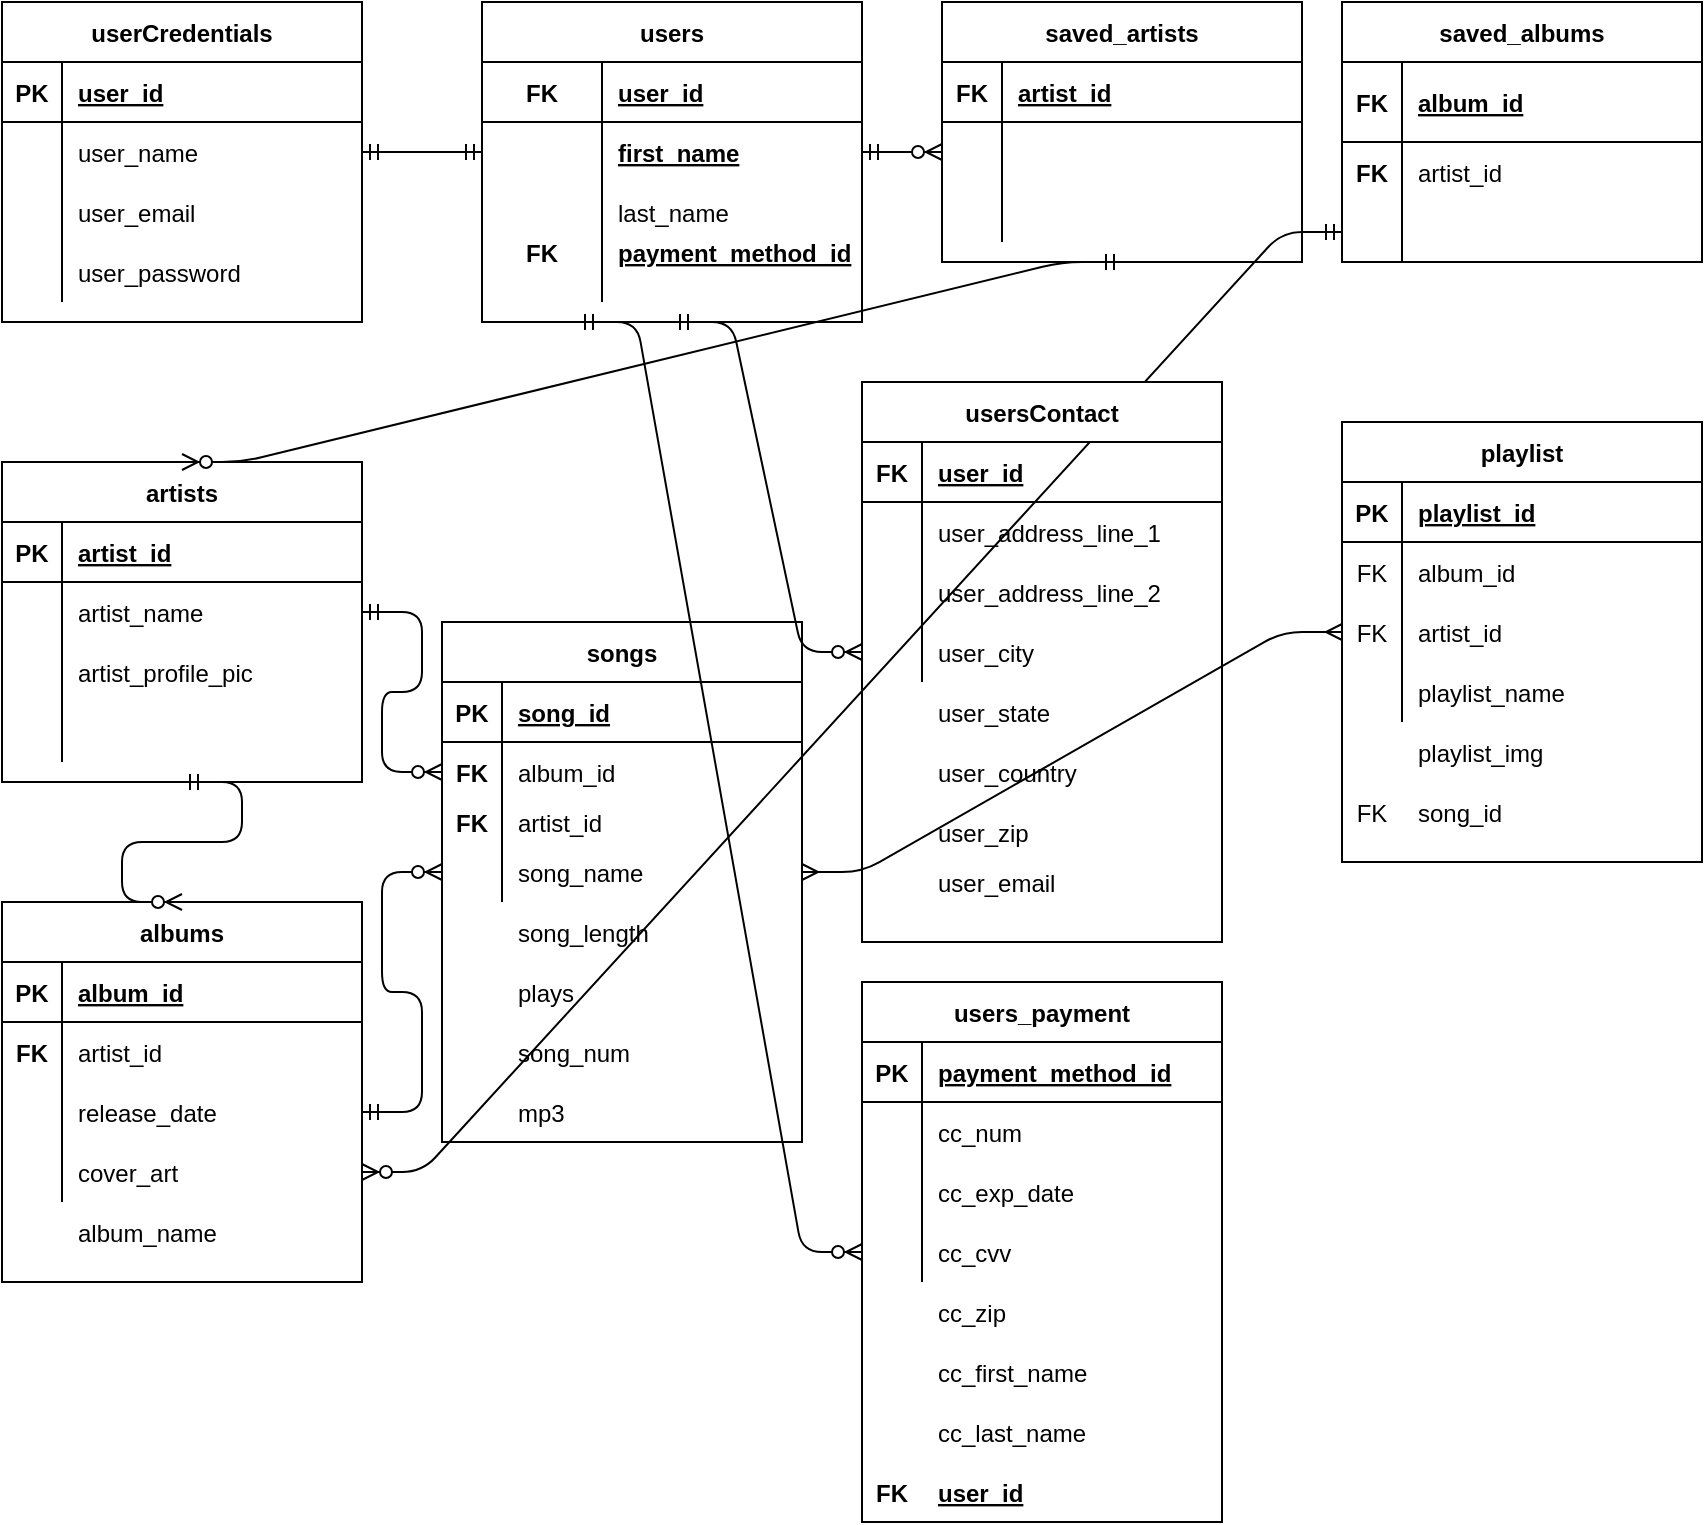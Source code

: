 <mxfile version="14.7.7" type="device"><diagram id="R2lEEEUBdFMjLlhIrx00" name="Page-1"><mxGraphModel dx="959" dy="685" grid="1" gridSize="10" guides="1" tooltips="1" connect="1" arrows="1" fold="1" page="1" pageScale="1" pageWidth="850" pageHeight="1100" math="0" shadow="0" extFonts="Permanent Marker^https://fonts.googleapis.com/css?family=Permanent+Marker"><root><mxCell id="0"/><mxCell id="1" parent="0"/><mxCell id="wp_C45zv1tUSBb-uCaVb-9" value="userCredentials" style="shape=table;startSize=30;container=1;collapsible=1;childLayout=tableLayout;fixedRows=1;rowLines=0;fontStyle=1;align=center;resizeLast=1;" vertex="1" parent="1"><mxGeometry x="10" y="20" width="180" height="160" as="geometry"/></mxCell><mxCell id="wp_C45zv1tUSBb-uCaVb-10" value="" style="shape=partialRectangle;collapsible=0;dropTarget=0;pointerEvents=0;fillColor=none;top=0;left=0;bottom=1;right=0;points=[[0,0.5],[1,0.5]];portConstraint=eastwest;" vertex="1" parent="wp_C45zv1tUSBb-uCaVb-9"><mxGeometry y="30" width="180" height="30" as="geometry"/></mxCell><mxCell id="wp_C45zv1tUSBb-uCaVb-11" value="PK" style="shape=partialRectangle;connectable=0;fillColor=none;top=0;left=0;bottom=0;right=0;fontStyle=1;overflow=hidden;" vertex="1" parent="wp_C45zv1tUSBb-uCaVb-10"><mxGeometry width="30" height="30" as="geometry"/></mxCell><mxCell id="wp_C45zv1tUSBb-uCaVb-12" value="user_id" style="shape=partialRectangle;connectable=0;fillColor=none;top=0;left=0;bottom=0;right=0;align=left;spacingLeft=6;fontStyle=5;overflow=hidden;" vertex="1" parent="wp_C45zv1tUSBb-uCaVb-10"><mxGeometry x="30" width="150" height="30" as="geometry"/></mxCell><mxCell id="wp_C45zv1tUSBb-uCaVb-13" value="" style="shape=partialRectangle;collapsible=0;dropTarget=0;pointerEvents=0;fillColor=none;top=0;left=0;bottom=0;right=0;points=[[0,0.5],[1,0.5]];portConstraint=eastwest;" vertex="1" parent="wp_C45zv1tUSBb-uCaVb-9"><mxGeometry y="60" width="180" height="30" as="geometry"/></mxCell><mxCell id="wp_C45zv1tUSBb-uCaVb-14" value="" style="shape=partialRectangle;connectable=0;fillColor=none;top=0;left=0;bottom=0;right=0;editable=1;overflow=hidden;" vertex="1" parent="wp_C45zv1tUSBb-uCaVb-13"><mxGeometry width="30" height="30" as="geometry"/></mxCell><mxCell id="wp_C45zv1tUSBb-uCaVb-15" value="user_name" style="shape=partialRectangle;connectable=0;fillColor=none;top=0;left=0;bottom=0;right=0;align=left;spacingLeft=6;overflow=hidden;" vertex="1" parent="wp_C45zv1tUSBb-uCaVb-13"><mxGeometry x="30" width="150" height="30" as="geometry"/></mxCell><mxCell id="wp_C45zv1tUSBb-uCaVb-16" value="" style="shape=partialRectangle;collapsible=0;dropTarget=0;pointerEvents=0;fillColor=none;top=0;left=0;bottom=0;right=0;points=[[0,0.5],[1,0.5]];portConstraint=eastwest;" vertex="1" parent="wp_C45zv1tUSBb-uCaVb-9"><mxGeometry y="90" width="180" height="30" as="geometry"/></mxCell><mxCell id="wp_C45zv1tUSBb-uCaVb-17" value="" style="shape=partialRectangle;connectable=0;fillColor=none;top=0;left=0;bottom=0;right=0;editable=1;overflow=hidden;" vertex="1" parent="wp_C45zv1tUSBb-uCaVb-16"><mxGeometry width="30" height="30" as="geometry"/></mxCell><mxCell id="wp_C45zv1tUSBb-uCaVb-18" value="user_email" style="shape=partialRectangle;connectable=0;fillColor=none;top=0;left=0;bottom=0;right=0;align=left;spacingLeft=6;overflow=hidden;" vertex="1" parent="wp_C45zv1tUSBb-uCaVb-16"><mxGeometry x="30" width="150" height="30" as="geometry"/></mxCell><mxCell id="wp_C45zv1tUSBb-uCaVb-19" value="" style="shape=partialRectangle;collapsible=0;dropTarget=0;pointerEvents=0;fillColor=none;top=0;left=0;bottom=0;right=0;points=[[0,0.5],[1,0.5]];portConstraint=eastwest;" vertex="1" parent="wp_C45zv1tUSBb-uCaVb-9"><mxGeometry y="120" width="180" height="30" as="geometry"/></mxCell><mxCell id="wp_C45zv1tUSBb-uCaVb-20" value="" style="shape=partialRectangle;connectable=0;fillColor=none;top=0;left=0;bottom=0;right=0;editable=1;overflow=hidden;" vertex="1" parent="wp_C45zv1tUSBb-uCaVb-19"><mxGeometry width="30" height="30" as="geometry"/></mxCell><mxCell id="wp_C45zv1tUSBb-uCaVb-21" value="user_password" style="shape=partialRectangle;connectable=0;fillColor=none;top=0;left=0;bottom=0;right=0;align=left;spacingLeft=6;overflow=hidden;" vertex="1" parent="wp_C45zv1tUSBb-uCaVb-19"><mxGeometry x="30" width="150" height="30" as="geometry"/></mxCell><mxCell id="wp_C45zv1tUSBb-uCaVb-39" value="users" style="shape=table;startSize=30;container=1;collapsible=1;childLayout=tableLayout;fixedRows=1;rowLines=0;fontStyle=1;align=center;resizeLast=1;" vertex="1" parent="1"><mxGeometry x="250" y="20" width="190" height="160" as="geometry"/></mxCell><mxCell id="wp_C45zv1tUSBb-uCaVb-43" value="" style="shape=partialRectangle;collapsible=0;dropTarget=0;pointerEvents=0;fillColor=none;top=0;left=0;bottom=1;right=0;points=[[0,0.5],[1,0.5]];portConstraint=eastwest;" vertex="1" parent="wp_C45zv1tUSBb-uCaVb-39"><mxGeometry y="30" width="190" height="30" as="geometry"/></mxCell><mxCell id="wp_C45zv1tUSBb-uCaVb-44" value="" style="shape=partialRectangle;connectable=0;fillColor=none;top=0;left=0;bottom=0;right=0;fontStyle=1;overflow=hidden;" vertex="1" parent="wp_C45zv1tUSBb-uCaVb-43"><mxGeometry width="60" height="30" as="geometry"/></mxCell><mxCell id="wp_C45zv1tUSBb-uCaVb-45" value="user_id" style="shape=partialRectangle;connectable=0;fillColor=none;top=0;left=0;bottom=0;right=0;align=left;spacingLeft=6;fontStyle=5;overflow=hidden;" vertex="1" parent="wp_C45zv1tUSBb-uCaVb-43"><mxGeometry x="60" width="130" height="30" as="geometry"/></mxCell><mxCell id="wp_C45zv1tUSBb-uCaVb-40" value="" style="shape=partialRectangle;collapsible=0;dropTarget=0;pointerEvents=0;fillColor=none;top=0;left=0;bottom=0;right=0;points=[[0,0.5],[1,0.5]];portConstraint=eastwest;" vertex="1" parent="wp_C45zv1tUSBb-uCaVb-39"><mxGeometry y="60" width="190" height="30" as="geometry"/></mxCell><mxCell id="wp_C45zv1tUSBb-uCaVb-41" value="" style="shape=partialRectangle;connectable=0;fillColor=none;top=0;left=0;bottom=0;right=0;fontStyle=1;overflow=hidden;" vertex="1" parent="wp_C45zv1tUSBb-uCaVb-40"><mxGeometry width="60" height="30" as="geometry"/></mxCell><mxCell id="wp_C45zv1tUSBb-uCaVb-42" value="first_name" style="shape=partialRectangle;connectable=0;fillColor=none;top=0;left=0;bottom=0;right=0;align=left;spacingLeft=6;fontStyle=5;overflow=hidden;" vertex="1" parent="wp_C45zv1tUSBb-uCaVb-40"><mxGeometry x="60" width="130" height="30" as="geometry"/></mxCell><mxCell id="wp_C45zv1tUSBb-uCaVb-46" value="" style="shape=partialRectangle;collapsible=0;dropTarget=0;pointerEvents=0;fillColor=none;top=0;left=0;bottom=0;right=0;points=[[0,0.5],[1,0.5]];portConstraint=eastwest;" vertex="1" parent="wp_C45zv1tUSBb-uCaVb-39"><mxGeometry y="90" width="190" height="30" as="geometry"/></mxCell><mxCell id="wp_C45zv1tUSBb-uCaVb-47" value="" style="shape=partialRectangle;connectable=0;fillColor=none;top=0;left=0;bottom=0;right=0;editable=1;overflow=hidden;" vertex="1" parent="wp_C45zv1tUSBb-uCaVb-46"><mxGeometry width="60" height="30" as="geometry"/></mxCell><mxCell id="wp_C45zv1tUSBb-uCaVb-48" value="last_name" style="shape=partialRectangle;connectable=0;fillColor=none;top=0;left=0;bottom=0;right=0;align=left;spacingLeft=6;overflow=hidden;" vertex="1" parent="wp_C45zv1tUSBb-uCaVb-46"><mxGeometry x="60" width="130" height="30" as="geometry"/></mxCell><mxCell id="wp_C45zv1tUSBb-uCaVb-49" value="" style="shape=partialRectangle;collapsible=0;dropTarget=0;pointerEvents=0;fillColor=none;top=0;left=0;bottom=0;right=0;points=[[0,0.5],[1,0.5]];portConstraint=eastwest;" vertex="1" parent="wp_C45zv1tUSBb-uCaVb-39"><mxGeometry y="120" width="190" height="30" as="geometry"/></mxCell><mxCell id="wp_C45zv1tUSBb-uCaVb-50" value="" style="shape=partialRectangle;connectable=0;fillColor=none;top=0;left=0;bottom=0;right=0;editable=1;overflow=hidden;" vertex="1" parent="wp_C45zv1tUSBb-uCaVb-49"><mxGeometry width="60" height="30" as="geometry"/></mxCell><mxCell id="wp_C45zv1tUSBb-uCaVb-51" value="" style="shape=partialRectangle;connectable=0;fillColor=none;top=0;left=0;bottom=0;right=0;align=left;spacingLeft=6;overflow=hidden;" vertex="1" parent="wp_C45zv1tUSBb-uCaVb-49"><mxGeometry x="60" width="130" height="30" as="geometry"/></mxCell><mxCell id="wp_C45zv1tUSBb-uCaVb-53" value="FK" style="shape=partialRectangle;connectable=0;fillColor=none;top=0;left=0;bottom=0;right=0;fontStyle=1;overflow=hidden;" vertex="1" parent="1"><mxGeometry x="250" y="50" width="60" height="30" as="geometry"/></mxCell><mxCell id="wp_C45zv1tUSBb-uCaVb-55" value="" style="edgeStyle=entityRelationEdgeStyle;fontSize=12;html=1;endArrow=ERmandOne;startArrow=ERmandOne;exitX=1;exitY=0.5;exitDx=0;exitDy=0;entryX=0;entryY=0.5;entryDx=0;entryDy=0;" edge="1" parent="1" source="wp_C45zv1tUSBb-uCaVb-13" target="wp_C45zv1tUSBb-uCaVb-40"><mxGeometry width="100" height="100" relative="1" as="geometry"><mxPoint x="450" y="380" as="sourcePoint"/><mxPoint x="550" y="280" as="targetPoint"/></mxGeometry></mxCell><mxCell id="wp_C45zv1tUSBb-uCaVb-56" value="artists" style="shape=table;startSize=30;container=1;collapsible=1;childLayout=tableLayout;fixedRows=1;rowLines=0;fontStyle=1;align=center;resizeLast=1;" vertex="1" parent="1"><mxGeometry x="10" y="250" width="180" height="160" as="geometry"/></mxCell><mxCell id="wp_C45zv1tUSBb-uCaVb-57" value="" style="shape=partialRectangle;collapsible=0;dropTarget=0;pointerEvents=0;fillColor=none;top=0;left=0;bottom=1;right=0;points=[[0,0.5],[1,0.5]];portConstraint=eastwest;" vertex="1" parent="wp_C45zv1tUSBb-uCaVb-56"><mxGeometry y="30" width="180" height="30" as="geometry"/></mxCell><mxCell id="wp_C45zv1tUSBb-uCaVb-58" value="PK" style="shape=partialRectangle;connectable=0;fillColor=none;top=0;left=0;bottom=0;right=0;fontStyle=1;overflow=hidden;" vertex="1" parent="wp_C45zv1tUSBb-uCaVb-57"><mxGeometry width="30" height="30" as="geometry"/></mxCell><mxCell id="wp_C45zv1tUSBb-uCaVb-59" value="artist_id" style="shape=partialRectangle;connectable=0;fillColor=none;top=0;left=0;bottom=0;right=0;align=left;spacingLeft=6;fontStyle=5;overflow=hidden;" vertex="1" parent="wp_C45zv1tUSBb-uCaVb-57"><mxGeometry x="30" width="150" height="30" as="geometry"/></mxCell><mxCell id="wp_C45zv1tUSBb-uCaVb-60" value="" style="shape=partialRectangle;collapsible=0;dropTarget=0;pointerEvents=0;fillColor=none;top=0;left=0;bottom=0;right=0;points=[[0,0.5],[1,0.5]];portConstraint=eastwest;" vertex="1" parent="wp_C45zv1tUSBb-uCaVb-56"><mxGeometry y="60" width="180" height="30" as="geometry"/></mxCell><mxCell id="wp_C45zv1tUSBb-uCaVb-61" value="" style="shape=partialRectangle;connectable=0;fillColor=none;top=0;left=0;bottom=0;right=0;editable=1;overflow=hidden;" vertex="1" parent="wp_C45zv1tUSBb-uCaVb-60"><mxGeometry width="30" height="30" as="geometry"/></mxCell><mxCell id="wp_C45zv1tUSBb-uCaVb-62" value="artist_name" style="shape=partialRectangle;connectable=0;fillColor=none;top=0;left=0;bottom=0;right=0;align=left;spacingLeft=6;overflow=hidden;" vertex="1" parent="wp_C45zv1tUSBb-uCaVb-60"><mxGeometry x="30" width="150" height="30" as="geometry"/></mxCell><mxCell id="wp_C45zv1tUSBb-uCaVb-63" value="" style="shape=partialRectangle;collapsible=0;dropTarget=0;pointerEvents=0;fillColor=none;top=0;left=0;bottom=0;right=0;points=[[0,0.5],[1,0.5]];portConstraint=eastwest;" vertex="1" parent="wp_C45zv1tUSBb-uCaVb-56"><mxGeometry y="90" width="180" height="30" as="geometry"/></mxCell><mxCell id="wp_C45zv1tUSBb-uCaVb-64" value="" style="shape=partialRectangle;connectable=0;fillColor=none;top=0;left=0;bottom=0;right=0;editable=1;overflow=hidden;" vertex="1" parent="wp_C45zv1tUSBb-uCaVb-63"><mxGeometry width="30" height="30" as="geometry"/></mxCell><mxCell id="wp_C45zv1tUSBb-uCaVb-65" value="artist_profile_pic" style="shape=partialRectangle;connectable=0;fillColor=none;top=0;left=0;bottom=0;right=0;align=left;spacingLeft=6;overflow=hidden;" vertex="1" parent="wp_C45zv1tUSBb-uCaVb-63"><mxGeometry x="30" width="150" height="30" as="geometry"/></mxCell><mxCell id="wp_C45zv1tUSBb-uCaVb-66" value="" style="shape=partialRectangle;collapsible=0;dropTarget=0;pointerEvents=0;fillColor=none;top=0;left=0;bottom=0;right=0;points=[[0,0.5],[1,0.5]];portConstraint=eastwest;" vertex="1" parent="wp_C45zv1tUSBb-uCaVb-56"><mxGeometry y="120" width="180" height="30" as="geometry"/></mxCell><mxCell id="wp_C45zv1tUSBb-uCaVb-67" value="" style="shape=partialRectangle;connectable=0;fillColor=none;top=0;left=0;bottom=0;right=0;editable=1;overflow=hidden;" vertex="1" parent="wp_C45zv1tUSBb-uCaVb-66"><mxGeometry width="30" height="30" as="geometry"/></mxCell><mxCell id="wp_C45zv1tUSBb-uCaVb-68" value="" style="shape=partialRectangle;connectable=0;fillColor=none;top=0;left=0;bottom=0;right=0;align=left;spacingLeft=6;overflow=hidden;" vertex="1" parent="wp_C45zv1tUSBb-uCaVb-66"><mxGeometry x="30" width="150" height="30" as="geometry"/></mxCell><mxCell id="wp_C45zv1tUSBb-uCaVb-69" value="albums" style="shape=table;startSize=30;container=1;collapsible=1;childLayout=tableLayout;fixedRows=1;rowLines=0;fontStyle=1;align=center;resizeLast=1;" vertex="1" parent="1"><mxGeometry x="10" y="470" width="180" height="190" as="geometry"/></mxCell><mxCell id="wp_C45zv1tUSBb-uCaVb-70" value="" style="shape=partialRectangle;collapsible=0;dropTarget=0;pointerEvents=0;fillColor=none;top=0;left=0;bottom=1;right=0;points=[[0,0.5],[1,0.5]];portConstraint=eastwest;" vertex="1" parent="wp_C45zv1tUSBb-uCaVb-69"><mxGeometry y="30" width="180" height="30" as="geometry"/></mxCell><mxCell id="wp_C45zv1tUSBb-uCaVb-71" value="PK" style="shape=partialRectangle;connectable=0;fillColor=none;top=0;left=0;bottom=0;right=0;fontStyle=1;overflow=hidden;" vertex="1" parent="wp_C45zv1tUSBb-uCaVb-70"><mxGeometry width="30" height="30" as="geometry"/></mxCell><mxCell id="wp_C45zv1tUSBb-uCaVb-72" value="album_id" style="shape=partialRectangle;connectable=0;fillColor=none;top=0;left=0;bottom=0;right=0;align=left;spacingLeft=6;fontStyle=5;overflow=hidden;" vertex="1" parent="wp_C45zv1tUSBb-uCaVb-70"><mxGeometry x="30" width="150" height="30" as="geometry"/></mxCell><mxCell id="wp_C45zv1tUSBb-uCaVb-73" value="" style="shape=partialRectangle;collapsible=0;dropTarget=0;pointerEvents=0;fillColor=none;top=0;left=0;bottom=0;right=0;points=[[0,0.5],[1,0.5]];portConstraint=eastwest;" vertex="1" parent="wp_C45zv1tUSBb-uCaVb-69"><mxGeometry y="60" width="180" height="30" as="geometry"/></mxCell><mxCell id="wp_C45zv1tUSBb-uCaVb-74" value="FK" style="shape=partialRectangle;connectable=0;fillColor=none;top=0;left=0;bottom=0;right=0;editable=1;overflow=hidden;fontStyle=1" vertex="1" parent="wp_C45zv1tUSBb-uCaVb-73"><mxGeometry width="30" height="30" as="geometry"/></mxCell><mxCell id="wp_C45zv1tUSBb-uCaVb-75" value="artist_id" style="shape=partialRectangle;connectable=0;fillColor=none;top=0;left=0;bottom=0;right=0;align=left;spacingLeft=6;overflow=hidden;" vertex="1" parent="wp_C45zv1tUSBb-uCaVb-73"><mxGeometry x="30" width="150" height="30" as="geometry"/></mxCell><mxCell id="wp_C45zv1tUSBb-uCaVb-76" value="" style="shape=partialRectangle;collapsible=0;dropTarget=0;pointerEvents=0;fillColor=none;top=0;left=0;bottom=0;right=0;points=[[0,0.5],[1,0.5]];portConstraint=eastwest;" vertex="1" parent="wp_C45zv1tUSBb-uCaVb-69"><mxGeometry y="90" width="180" height="30" as="geometry"/></mxCell><mxCell id="wp_C45zv1tUSBb-uCaVb-77" value="" style="shape=partialRectangle;connectable=0;fillColor=none;top=0;left=0;bottom=0;right=0;editable=1;overflow=hidden;" vertex="1" parent="wp_C45zv1tUSBb-uCaVb-76"><mxGeometry width="30" height="30" as="geometry"/></mxCell><mxCell id="wp_C45zv1tUSBb-uCaVb-78" value="release_date" style="shape=partialRectangle;connectable=0;fillColor=none;top=0;left=0;bottom=0;right=0;align=left;spacingLeft=6;overflow=hidden;" vertex="1" parent="wp_C45zv1tUSBb-uCaVb-76"><mxGeometry x="30" width="150" height="30" as="geometry"/></mxCell><mxCell id="wp_C45zv1tUSBb-uCaVb-79" value="" style="shape=partialRectangle;collapsible=0;dropTarget=0;pointerEvents=0;fillColor=none;top=0;left=0;bottom=0;right=0;points=[[0,0.5],[1,0.5]];portConstraint=eastwest;" vertex="1" parent="wp_C45zv1tUSBb-uCaVb-69"><mxGeometry y="120" width="180" height="30" as="geometry"/></mxCell><mxCell id="wp_C45zv1tUSBb-uCaVb-80" value="" style="shape=partialRectangle;connectable=0;fillColor=none;top=0;left=0;bottom=0;right=0;editable=1;overflow=hidden;" vertex="1" parent="wp_C45zv1tUSBb-uCaVb-79"><mxGeometry width="30" height="30" as="geometry"/></mxCell><mxCell id="wp_C45zv1tUSBb-uCaVb-81" value="cover_art" style="shape=partialRectangle;connectable=0;fillColor=none;top=0;left=0;bottom=0;right=0;align=left;spacingLeft=6;overflow=hidden;" vertex="1" parent="wp_C45zv1tUSBb-uCaVb-79"><mxGeometry x="30" width="150" height="30" as="geometry"/></mxCell><mxCell id="wp_C45zv1tUSBb-uCaVb-82" value="songs" style="shape=table;startSize=30;container=1;collapsible=1;childLayout=tableLayout;fixedRows=1;rowLines=0;fontStyle=1;align=center;resizeLast=1;" vertex="1" parent="1"><mxGeometry x="230" y="330" width="180" height="260" as="geometry"/></mxCell><mxCell id="wp_C45zv1tUSBb-uCaVb-83" value="" style="shape=partialRectangle;collapsible=0;dropTarget=0;pointerEvents=0;fillColor=none;top=0;left=0;bottom=1;right=0;points=[[0,0.5],[1,0.5]];portConstraint=eastwest;" vertex="1" parent="wp_C45zv1tUSBb-uCaVb-82"><mxGeometry y="30" width="180" height="30" as="geometry"/></mxCell><mxCell id="wp_C45zv1tUSBb-uCaVb-84" value="PK" style="shape=partialRectangle;connectable=0;fillColor=none;top=0;left=0;bottom=0;right=0;fontStyle=1;overflow=hidden;" vertex="1" parent="wp_C45zv1tUSBb-uCaVb-83"><mxGeometry width="30" height="30" as="geometry"/></mxCell><mxCell id="wp_C45zv1tUSBb-uCaVb-85" value="song_id" style="shape=partialRectangle;connectable=0;fillColor=none;top=0;left=0;bottom=0;right=0;align=left;spacingLeft=6;fontStyle=5;overflow=hidden;" vertex="1" parent="wp_C45zv1tUSBb-uCaVb-83"><mxGeometry x="30" width="150" height="30" as="geometry"/></mxCell><mxCell id="wp_C45zv1tUSBb-uCaVb-86" value="" style="shape=partialRectangle;collapsible=0;dropTarget=0;pointerEvents=0;fillColor=none;top=0;left=0;bottom=0;right=0;points=[[0,0.5],[1,0.5]];portConstraint=eastwest;" vertex="1" parent="wp_C45zv1tUSBb-uCaVb-82"><mxGeometry y="60" width="180" height="30" as="geometry"/></mxCell><mxCell id="wp_C45zv1tUSBb-uCaVb-87" value="FK" style="shape=partialRectangle;connectable=0;fillColor=none;top=0;left=0;bottom=0;right=0;editable=1;overflow=hidden;fontStyle=1" vertex="1" parent="wp_C45zv1tUSBb-uCaVb-86"><mxGeometry width="30" height="30" as="geometry"/></mxCell><mxCell id="wp_C45zv1tUSBb-uCaVb-88" value="album_id" style="shape=partialRectangle;connectable=0;fillColor=none;top=0;left=0;bottom=0;right=0;align=left;spacingLeft=6;overflow=hidden;" vertex="1" parent="wp_C45zv1tUSBb-uCaVb-86"><mxGeometry x="30" width="150" height="30" as="geometry"/></mxCell><mxCell id="wp_C45zv1tUSBb-uCaVb-89" value="" style="shape=partialRectangle;collapsible=0;dropTarget=0;pointerEvents=0;fillColor=none;top=0;left=0;bottom=0;right=0;points=[[0,0.5],[1,0.5]];portConstraint=eastwest;" vertex="1" parent="wp_C45zv1tUSBb-uCaVb-82"><mxGeometry y="90" width="180" height="20" as="geometry"/></mxCell><mxCell id="wp_C45zv1tUSBb-uCaVb-90" value="FK" style="shape=partialRectangle;connectable=0;fillColor=none;top=0;left=0;bottom=0;right=0;editable=1;overflow=hidden;fontStyle=1" vertex="1" parent="wp_C45zv1tUSBb-uCaVb-89"><mxGeometry width="30" height="20" as="geometry"/></mxCell><mxCell id="wp_C45zv1tUSBb-uCaVb-91" value="artist_id" style="shape=partialRectangle;connectable=0;fillColor=none;top=0;left=0;bottom=0;right=0;align=left;spacingLeft=6;overflow=hidden;" vertex="1" parent="wp_C45zv1tUSBb-uCaVb-89"><mxGeometry x="30" width="150" height="20" as="geometry"/></mxCell><mxCell id="wp_C45zv1tUSBb-uCaVb-92" value="" style="shape=partialRectangle;collapsible=0;dropTarget=0;pointerEvents=0;fillColor=none;top=0;left=0;bottom=0;right=0;points=[[0,0.5],[1,0.5]];portConstraint=eastwest;" vertex="1" parent="wp_C45zv1tUSBb-uCaVb-82"><mxGeometry y="110" width="180" height="30" as="geometry"/></mxCell><mxCell id="wp_C45zv1tUSBb-uCaVb-93" value="" style="shape=partialRectangle;connectable=0;fillColor=none;top=0;left=0;bottom=0;right=0;editable=1;overflow=hidden;" vertex="1" parent="wp_C45zv1tUSBb-uCaVb-92"><mxGeometry width="30" height="30" as="geometry"/></mxCell><mxCell id="wp_C45zv1tUSBb-uCaVb-94" value="song_name" style="shape=partialRectangle;connectable=0;fillColor=none;top=0;left=0;bottom=0;right=0;align=left;spacingLeft=6;overflow=hidden;" vertex="1" parent="wp_C45zv1tUSBb-uCaVb-92"><mxGeometry x="30" width="150" height="30" as="geometry"/></mxCell><mxCell id="wp_C45zv1tUSBb-uCaVb-96" value="" style="shape=partialRectangle;connectable=0;fillColor=none;top=0;left=0;bottom=0;right=0;align=left;spacingLeft=6;overflow=hidden;" vertex="1" parent="1"><mxGeometry x="280" y="400" width="150" height="30" as="geometry"/></mxCell><mxCell id="wp_C45zv1tUSBb-uCaVb-98" value="song_length" style="shape=partialRectangle;connectable=0;fillColor=none;top=0;left=0;bottom=0;right=0;align=left;spacingLeft=6;overflow=hidden;" vertex="1" parent="1"><mxGeometry x="260" y="470" width="150" height="30" as="geometry"/></mxCell><mxCell id="wp_C45zv1tUSBb-uCaVb-99" value="plays" style="shape=partialRectangle;connectable=0;fillColor=none;top=0;left=0;bottom=0;right=0;align=left;spacingLeft=6;overflow=hidden;" vertex="1" parent="1"><mxGeometry x="260" y="500" width="150" height="30" as="geometry"/></mxCell><mxCell id="wp_C45zv1tUSBb-uCaVb-100" value="song_num" style="shape=partialRectangle;connectable=0;fillColor=none;top=0;left=0;bottom=0;right=0;align=left;spacingLeft=6;overflow=hidden;" vertex="1" parent="1"><mxGeometry x="260" y="530" width="150" height="30" as="geometry"/></mxCell><mxCell id="wp_C45zv1tUSBb-uCaVb-103" value="" style="edgeStyle=entityRelationEdgeStyle;fontSize=12;html=1;endArrow=ERzeroToMany;startArrow=ERmandOne;entryX=0.5;entryY=0;entryDx=0;entryDy=0;exitX=0.5;exitY=1;exitDx=0;exitDy=0;" edge="1" parent="1" source="wp_C45zv1tUSBb-uCaVb-56" target="wp_C45zv1tUSBb-uCaVb-69"><mxGeometry width="100" height="100" relative="1" as="geometry"><mxPoint x="160" y="440" as="sourcePoint"/><mxPoint x="110" y="410" as="targetPoint"/></mxGeometry></mxCell><mxCell id="wp_C45zv1tUSBb-uCaVb-104" value="" style="edgeStyle=entityRelationEdgeStyle;fontSize=12;html=1;endArrow=ERzeroToMany;startArrow=ERmandOne;entryX=0;entryY=0.5;entryDx=0;entryDy=0;exitX=1;exitY=0.5;exitDx=0;exitDy=0;" edge="1" parent="1" source="wp_C45zv1tUSBb-uCaVb-76" target="wp_C45zv1tUSBb-uCaVb-92"><mxGeometry width="100" height="100" relative="1" as="geometry"><mxPoint x="360" y="510" as="sourcePoint"/><mxPoint x="460" y="410" as="targetPoint"/></mxGeometry></mxCell><mxCell id="wp_C45zv1tUSBb-uCaVb-106" value="" style="edgeStyle=entityRelationEdgeStyle;fontSize=12;html=1;endArrow=ERzeroToMany;startArrow=ERmandOne;exitX=1;exitY=0.5;exitDx=0;exitDy=0;entryX=0;entryY=0.5;entryDx=0;entryDy=0;" edge="1" parent="1" source="wp_C45zv1tUSBb-uCaVb-60" target="wp_C45zv1tUSBb-uCaVb-86"><mxGeometry width="100" height="100" relative="1" as="geometry"><mxPoint x="360" y="510" as="sourcePoint"/><mxPoint x="460" y="410" as="targetPoint"/></mxGeometry></mxCell><mxCell id="wp_C45zv1tUSBb-uCaVb-107" value="saved_artists" style="shape=table;startSize=30;container=1;collapsible=1;childLayout=tableLayout;fixedRows=1;rowLines=0;fontStyle=1;align=center;resizeLast=1;" vertex="1" parent="1"><mxGeometry x="480" y="20" width="180" height="130" as="geometry"/></mxCell><mxCell id="wp_C45zv1tUSBb-uCaVb-108" value="" style="shape=partialRectangle;collapsible=0;dropTarget=0;pointerEvents=0;fillColor=none;top=0;left=0;bottom=1;right=0;points=[[0,0.5],[1,0.5]];portConstraint=eastwest;" vertex="1" parent="wp_C45zv1tUSBb-uCaVb-107"><mxGeometry y="30" width="180" height="30" as="geometry"/></mxCell><mxCell id="wp_C45zv1tUSBb-uCaVb-109" value="FK" style="shape=partialRectangle;connectable=0;fillColor=none;top=0;left=0;bottom=0;right=0;fontStyle=1;overflow=hidden;" vertex="1" parent="wp_C45zv1tUSBb-uCaVb-108"><mxGeometry width="30" height="30" as="geometry"/></mxCell><mxCell id="wp_C45zv1tUSBb-uCaVb-110" value="artist_id" style="shape=partialRectangle;connectable=0;fillColor=none;top=0;left=0;bottom=0;right=0;align=left;spacingLeft=6;fontStyle=5;overflow=hidden;" vertex="1" parent="wp_C45zv1tUSBb-uCaVb-108"><mxGeometry x="30" width="150" height="30" as="geometry"/></mxCell><mxCell id="wp_C45zv1tUSBb-uCaVb-111" value="" style="shape=partialRectangle;collapsible=0;dropTarget=0;pointerEvents=0;fillColor=none;top=0;left=0;bottom=0;right=0;points=[[0,0.5],[1,0.5]];portConstraint=eastwest;" vertex="1" parent="wp_C45zv1tUSBb-uCaVb-107"><mxGeometry y="60" width="180" height="30" as="geometry"/></mxCell><mxCell id="wp_C45zv1tUSBb-uCaVb-112" value="" style="shape=partialRectangle;connectable=0;fillColor=none;top=0;left=0;bottom=0;right=0;editable=1;overflow=hidden;" vertex="1" parent="wp_C45zv1tUSBb-uCaVb-111"><mxGeometry width="30" height="30" as="geometry"/></mxCell><mxCell id="wp_C45zv1tUSBb-uCaVb-113" value="" style="shape=partialRectangle;connectable=0;fillColor=none;top=0;left=0;bottom=0;right=0;align=left;spacingLeft=6;overflow=hidden;" vertex="1" parent="wp_C45zv1tUSBb-uCaVb-111"><mxGeometry x="30" width="150" height="30" as="geometry"/></mxCell><mxCell id="wp_C45zv1tUSBb-uCaVb-117" value="" style="shape=partialRectangle;collapsible=0;dropTarget=0;pointerEvents=0;fillColor=none;top=0;left=0;bottom=0;right=0;points=[[0,0.5],[1,0.5]];portConstraint=eastwest;" vertex="1" parent="wp_C45zv1tUSBb-uCaVb-107"><mxGeometry y="90" width="180" height="30" as="geometry"/></mxCell><mxCell id="wp_C45zv1tUSBb-uCaVb-118" value="" style="shape=partialRectangle;connectable=0;fillColor=none;top=0;left=0;bottom=0;right=0;editable=1;overflow=hidden;" vertex="1" parent="wp_C45zv1tUSBb-uCaVb-117"><mxGeometry width="30" height="30" as="geometry"/></mxCell><mxCell id="wp_C45zv1tUSBb-uCaVb-119" value="" style="shape=partialRectangle;connectable=0;fillColor=none;top=0;left=0;bottom=0;right=0;align=left;spacingLeft=6;overflow=hidden;" vertex="1" parent="wp_C45zv1tUSBb-uCaVb-117"><mxGeometry x="30" width="150" height="30" as="geometry"/></mxCell><mxCell id="wp_C45zv1tUSBb-uCaVb-121" value="" style="edgeStyle=entityRelationEdgeStyle;fontSize=12;html=1;endArrow=ERzeroToMany;startArrow=ERmandOne;exitX=1;exitY=0.5;exitDx=0;exitDy=0;entryX=0;entryY=0.5;entryDx=0;entryDy=0;" edge="1" parent="1" source="wp_C45zv1tUSBb-uCaVb-40" target="wp_C45zv1tUSBb-uCaVb-111"><mxGeometry width="100" height="100" relative="1" as="geometry"><mxPoint x="360" y="380" as="sourcePoint"/><mxPoint x="460" y="280" as="targetPoint"/></mxGeometry></mxCell><mxCell id="wp_C45zv1tUSBb-uCaVb-123" value="saved_albums" style="shape=table;startSize=30;container=1;collapsible=1;childLayout=tableLayout;fixedRows=1;rowLines=0;fontStyle=1;align=center;resizeLast=1;" vertex="1" parent="1"><mxGeometry x="680" y="20" width="180" height="130" as="geometry"/></mxCell><mxCell id="wp_C45zv1tUSBb-uCaVb-124" value="" style="shape=partialRectangle;collapsible=0;dropTarget=0;pointerEvents=0;fillColor=none;top=0;left=0;bottom=1;right=0;points=[[0,0.5],[1,0.5]];portConstraint=eastwest;" vertex="1" parent="wp_C45zv1tUSBb-uCaVb-123"><mxGeometry y="30" width="180" height="40" as="geometry"/></mxCell><mxCell id="wp_C45zv1tUSBb-uCaVb-125" value="FK" style="shape=partialRectangle;connectable=0;fillColor=none;top=0;left=0;bottom=0;right=0;fontStyle=1;overflow=hidden;" vertex="1" parent="wp_C45zv1tUSBb-uCaVb-124"><mxGeometry width="30" height="40" as="geometry"/></mxCell><mxCell id="wp_C45zv1tUSBb-uCaVb-126" value="album_id" style="shape=partialRectangle;connectable=0;fillColor=none;top=0;left=0;bottom=0;right=0;align=left;spacingLeft=6;fontStyle=5;overflow=hidden;" vertex="1" parent="wp_C45zv1tUSBb-uCaVb-124"><mxGeometry x="30" width="150" height="40" as="geometry"/></mxCell><mxCell id="wp_C45zv1tUSBb-uCaVb-127" value="" style="shape=partialRectangle;collapsible=0;dropTarget=0;pointerEvents=0;fillColor=none;top=0;left=0;bottom=0;right=0;points=[[0,0.5],[1,0.5]];portConstraint=eastwest;" vertex="1" parent="wp_C45zv1tUSBb-uCaVb-123"><mxGeometry y="70" width="180" height="30" as="geometry"/></mxCell><mxCell id="wp_C45zv1tUSBb-uCaVb-128" value="FK" style="shape=partialRectangle;connectable=0;fillColor=none;top=0;left=0;bottom=0;right=0;editable=1;overflow=hidden;fontStyle=1" vertex="1" parent="wp_C45zv1tUSBb-uCaVb-127"><mxGeometry width="30" height="30" as="geometry"/></mxCell><mxCell id="wp_C45zv1tUSBb-uCaVb-129" value="artist_id" style="shape=partialRectangle;connectable=0;fillColor=none;top=0;left=0;bottom=0;right=0;align=left;spacingLeft=6;overflow=hidden;" vertex="1" parent="wp_C45zv1tUSBb-uCaVb-127"><mxGeometry x="30" width="150" height="30" as="geometry"/></mxCell><mxCell id="wp_C45zv1tUSBb-uCaVb-133" value="" style="shape=partialRectangle;collapsible=0;dropTarget=0;pointerEvents=0;fillColor=none;top=0;left=0;bottom=0;right=0;points=[[0,0.5],[1,0.5]];portConstraint=eastwest;" vertex="1" parent="wp_C45zv1tUSBb-uCaVb-123"><mxGeometry y="100" width="180" height="30" as="geometry"/></mxCell><mxCell id="wp_C45zv1tUSBb-uCaVb-134" value="" style="shape=partialRectangle;connectable=0;fillColor=none;top=0;left=0;bottom=0;right=0;editable=1;overflow=hidden;" vertex="1" parent="wp_C45zv1tUSBb-uCaVb-133"><mxGeometry width="30" height="30" as="geometry"/></mxCell><mxCell id="wp_C45zv1tUSBb-uCaVb-135" value="" style="shape=partialRectangle;connectable=0;fillColor=none;top=0;left=0;bottom=0;right=0;align=left;spacingLeft=6;overflow=hidden;" vertex="1" parent="wp_C45zv1tUSBb-uCaVb-133"><mxGeometry x="30" width="150" height="30" as="geometry"/></mxCell><mxCell id="wp_C45zv1tUSBb-uCaVb-136" value="" style="edgeStyle=entityRelationEdgeStyle;fontSize=12;html=1;endArrow=ERzeroToMany;startArrow=ERmandOne;exitX=0.5;exitY=1;exitDx=0;exitDy=0;entryX=0.5;entryY=0;entryDx=0;entryDy=0;" edge="1" parent="1" source="wp_C45zv1tUSBb-uCaVb-107" target="wp_C45zv1tUSBb-uCaVb-56"><mxGeometry width="100" height="100" relative="1" as="geometry"><mxPoint x="440" y="380" as="sourcePoint"/><mxPoint x="540" y="280" as="targetPoint"/></mxGeometry></mxCell><mxCell id="wp_C45zv1tUSBb-uCaVb-137" value="album_name" style="shape=partialRectangle;connectable=0;fillColor=none;top=0;left=0;bottom=0;right=0;align=left;spacingLeft=6;overflow=hidden;" vertex="1" parent="1"><mxGeometry x="40" y="620" width="150" height="30" as="geometry"/></mxCell><mxCell id="wp_C45zv1tUSBb-uCaVb-139" value="" style="edgeStyle=entityRelationEdgeStyle;fontSize=12;html=1;endArrow=ERzeroToMany;startArrow=ERmandOne;entryX=1;entryY=0.5;entryDx=0;entryDy=0;exitX=0;exitY=0.5;exitDx=0;exitDy=0;" edge="1" parent="1" source="wp_C45zv1tUSBb-uCaVb-133" target="wp_C45zv1tUSBb-uCaVb-79"><mxGeometry width="100" height="100" relative="1" as="geometry"><mxPoint x="440" y="390" as="sourcePoint"/><mxPoint x="540" y="290" as="targetPoint"/></mxGeometry></mxCell><mxCell id="wp_C45zv1tUSBb-uCaVb-141" value="mp3" style="shape=partialRectangle;connectable=0;fillColor=none;top=0;left=0;bottom=0;right=0;align=left;spacingLeft=6;overflow=hidden;" vertex="1" parent="1"><mxGeometry x="260" y="560" width="150" height="30" as="geometry"/></mxCell><mxCell id="wp_C45zv1tUSBb-uCaVb-142" value="playlist" style="shape=table;startSize=30;container=1;collapsible=1;childLayout=tableLayout;fixedRows=1;rowLines=0;fontStyle=1;align=center;resizeLast=1;" vertex="1" parent="1"><mxGeometry x="680" y="230" width="180" height="220" as="geometry"/></mxCell><mxCell id="wp_C45zv1tUSBb-uCaVb-143" value="" style="shape=partialRectangle;collapsible=0;dropTarget=0;pointerEvents=0;fillColor=none;top=0;left=0;bottom=1;right=0;points=[[0,0.5],[1,0.5]];portConstraint=eastwest;" vertex="1" parent="wp_C45zv1tUSBb-uCaVb-142"><mxGeometry y="30" width="180" height="30" as="geometry"/></mxCell><mxCell id="wp_C45zv1tUSBb-uCaVb-144" value="" style="shape=partialRectangle;connectable=0;fillColor=none;top=0;left=0;bottom=0;right=0;fontStyle=1;overflow=hidden;" vertex="1" parent="wp_C45zv1tUSBb-uCaVb-143"><mxGeometry width="30" height="30" as="geometry"/></mxCell><mxCell id="wp_C45zv1tUSBb-uCaVb-145" value="playlist_id" style="shape=partialRectangle;connectable=0;fillColor=none;top=0;left=0;bottom=0;right=0;align=left;spacingLeft=6;fontStyle=5;overflow=hidden;" vertex="1" parent="wp_C45zv1tUSBb-uCaVb-143"><mxGeometry x="30" width="150" height="30" as="geometry"/></mxCell><mxCell id="wp_C45zv1tUSBb-uCaVb-146" value="" style="shape=partialRectangle;collapsible=0;dropTarget=0;pointerEvents=0;fillColor=none;top=0;left=0;bottom=0;right=0;points=[[0,0.5],[1,0.5]];portConstraint=eastwest;" vertex="1" parent="wp_C45zv1tUSBb-uCaVb-142"><mxGeometry y="60" width="180" height="30" as="geometry"/></mxCell><mxCell id="wp_C45zv1tUSBb-uCaVb-147" value="FK" style="shape=partialRectangle;connectable=0;fillColor=none;top=0;left=0;bottom=0;right=0;editable=1;overflow=hidden;" vertex="1" parent="wp_C45zv1tUSBb-uCaVb-146"><mxGeometry width="30" height="30" as="geometry"/></mxCell><mxCell id="wp_C45zv1tUSBb-uCaVb-148" value="album_id" style="shape=partialRectangle;connectable=0;fillColor=none;top=0;left=0;bottom=0;right=0;align=left;spacingLeft=6;overflow=hidden;" vertex="1" parent="wp_C45zv1tUSBb-uCaVb-146"><mxGeometry x="30" width="150" height="30" as="geometry"/></mxCell><mxCell id="wp_C45zv1tUSBb-uCaVb-149" value="" style="shape=partialRectangle;collapsible=0;dropTarget=0;pointerEvents=0;fillColor=none;top=0;left=0;bottom=0;right=0;points=[[0,0.5],[1,0.5]];portConstraint=eastwest;" vertex="1" parent="wp_C45zv1tUSBb-uCaVb-142"><mxGeometry y="90" width="180" height="30" as="geometry"/></mxCell><mxCell id="wp_C45zv1tUSBb-uCaVb-150" value="FK" style="shape=partialRectangle;connectable=0;fillColor=none;top=0;left=0;bottom=0;right=0;editable=1;overflow=hidden;" vertex="1" parent="wp_C45zv1tUSBb-uCaVb-149"><mxGeometry width="30" height="30" as="geometry"/></mxCell><mxCell id="wp_C45zv1tUSBb-uCaVb-151" value="artist_id" style="shape=partialRectangle;connectable=0;fillColor=none;top=0;left=0;bottom=0;right=0;align=left;spacingLeft=6;overflow=hidden;" vertex="1" parent="wp_C45zv1tUSBb-uCaVb-149"><mxGeometry x="30" width="150" height="30" as="geometry"/></mxCell><mxCell id="wp_C45zv1tUSBb-uCaVb-152" value="" style="shape=partialRectangle;collapsible=0;dropTarget=0;pointerEvents=0;fillColor=none;top=0;left=0;bottom=0;right=0;points=[[0,0.5],[1,0.5]];portConstraint=eastwest;" vertex="1" parent="wp_C45zv1tUSBb-uCaVb-142"><mxGeometry y="120" width="180" height="30" as="geometry"/></mxCell><mxCell id="wp_C45zv1tUSBb-uCaVb-153" value="" style="shape=partialRectangle;connectable=0;fillColor=none;top=0;left=0;bottom=0;right=0;editable=1;overflow=hidden;" vertex="1" parent="wp_C45zv1tUSBb-uCaVb-152"><mxGeometry width="30" height="30" as="geometry"/></mxCell><mxCell id="wp_C45zv1tUSBb-uCaVb-154" value="playlist_name" style="shape=partialRectangle;connectable=0;fillColor=none;top=0;left=0;bottom=0;right=0;align=left;spacingLeft=6;overflow=hidden;" vertex="1" parent="wp_C45zv1tUSBb-uCaVb-152"><mxGeometry x="30" width="150" height="30" as="geometry"/></mxCell><mxCell id="wp_C45zv1tUSBb-uCaVb-155" value="PK" style="shape=partialRectangle;connectable=0;fillColor=none;top=0;left=0;bottom=0;right=0;fontStyle=1;overflow=hidden;" vertex="1" parent="1"><mxGeometry x="680" y="260" width="30" height="30" as="geometry"/></mxCell><mxCell id="wp_C45zv1tUSBb-uCaVb-158" value="playlist_img" style="shape=partialRectangle;connectable=0;fillColor=none;top=0;left=0;bottom=0;right=0;align=left;spacingLeft=6;overflow=hidden;" vertex="1" parent="1"><mxGeometry x="710" y="380" width="150" height="30" as="geometry"/></mxCell><mxCell id="wp_C45zv1tUSBb-uCaVb-159" value="FK" style="shape=partialRectangle;connectable=0;fillColor=none;top=0;left=0;bottom=0;right=0;editable=1;overflow=hidden;" vertex="1" parent="1"><mxGeometry x="680" y="410" width="30" height="30" as="geometry"/></mxCell><mxCell id="wp_C45zv1tUSBb-uCaVb-161" value="song_id" style="shape=partialRectangle;connectable=0;fillColor=none;top=0;left=0;bottom=0;right=0;align=left;spacingLeft=6;overflow=hidden;" vertex="1" parent="1"><mxGeometry x="710" y="410" width="150" height="30" as="geometry"/></mxCell><mxCell id="wp_C45zv1tUSBb-uCaVb-162" value="" style="edgeStyle=entityRelationEdgeStyle;fontSize=12;html=1;endArrow=ERmany;startArrow=ERmany;entryX=0;entryY=0.5;entryDx=0;entryDy=0;exitX=1;exitY=0.5;exitDx=0;exitDy=0;" edge="1" parent="1" source="wp_C45zv1tUSBb-uCaVb-92" target="wp_C45zv1tUSBb-uCaVb-149"><mxGeometry width="100" height="100" relative="1" as="geometry"><mxPoint x="420" y="390" as="sourcePoint"/><mxPoint x="520" y="290" as="targetPoint"/></mxGeometry></mxCell><mxCell id="wp_C45zv1tUSBb-uCaVb-163" value="usersContact" style="shape=table;startSize=30;container=1;collapsible=1;childLayout=tableLayout;fixedRows=1;rowLines=0;fontStyle=1;align=center;resizeLast=1;" vertex="1" parent="1"><mxGeometry x="440" y="210" width="180" height="280" as="geometry"/></mxCell><mxCell id="wp_C45zv1tUSBb-uCaVb-164" value="" style="shape=partialRectangle;collapsible=0;dropTarget=0;pointerEvents=0;fillColor=none;top=0;left=0;bottom=1;right=0;points=[[0,0.5],[1,0.5]];portConstraint=eastwest;" vertex="1" parent="wp_C45zv1tUSBb-uCaVb-163"><mxGeometry y="30" width="180" height="30" as="geometry"/></mxCell><mxCell id="wp_C45zv1tUSBb-uCaVb-165" value="FK" style="shape=partialRectangle;connectable=0;fillColor=none;top=0;left=0;bottom=0;right=0;fontStyle=1;overflow=hidden;" vertex="1" parent="wp_C45zv1tUSBb-uCaVb-164"><mxGeometry width="30" height="30" as="geometry"/></mxCell><mxCell id="wp_C45zv1tUSBb-uCaVb-166" value="user_id" style="shape=partialRectangle;connectable=0;fillColor=none;top=0;left=0;bottom=0;right=0;align=left;spacingLeft=6;fontStyle=5;overflow=hidden;" vertex="1" parent="wp_C45zv1tUSBb-uCaVb-164"><mxGeometry x="30" width="150" height="30" as="geometry"/></mxCell><mxCell id="wp_C45zv1tUSBb-uCaVb-167" value="" style="shape=partialRectangle;collapsible=0;dropTarget=0;pointerEvents=0;fillColor=none;top=0;left=0;bottom=0;right=0;points=[[0,0.5],[1,0.5]];portConstraint=eastwest;" vertex="1" parent="wp_C45zv1tUSBb-uCaVb-163"><mxGeometry y="60" width="180" height="30" as="geometry"/></mxCell><mxCell id="wp_C45zv1tUSBb-uCaVb-168" value="" style="shape=partialRectangle;connectable=0;fillColor=none;top=0;left=0;bottom=0;right=0;editable=1;overflow=hidden;" vertex="1" parent="wp_C45zv1tUSBb-uCaVb-167"><mxGeometry width="30" height="30" as="geometry"/></mxCell><mxCell id="wp_C45zv1tUSBb-uCaVb-169" value="user_address_line_1" style="shape=partialRectangle;connectable=0;fillColor=none;top=0;left=0;bottom=0;right=0;align=left;spacingLeft=6;overflow=hidden;" vertex="1" parent="wp_C45zv1tUSBb-uCaVb-167"><mxGeometry x="30" width="150" height="30" as="geometry"/></mxCell><mxCell id="wp_C45zv1tUSBb-uCaVb-170" value="" style="shape=partialRectangle;collapsible=0;dropTarget=0;pointerEvents=0;fillColor=none;top=0;left=0;bottom=0;right=0;points=[[0,0.5],[1,0.5]];portConstraint=eastwest;" vertex="1" parent="wp_C45zv1tUSBb-uCaVb-163"><mxGeometry y="90" width="180" height="30" as="geometry"/></mxCell><mxCell id="wp_C45zv1tUSBb-uCaVb-171" value="" style="shape=partialRectangle;connectable=0;fillColor=none;top=0;left=0;bottom=0;right=0;editable=1;overflow=hidden;" vertex="1" parent="wp_C45zv1tUSBb-uCaVb-170"><mxGeometry width="30" height="30" as="geometry"/></mxCell><mxCell id="wp_C45zv1tUSBb-uCaVb-172" value="user_address_line_2" style="shape=partialRectangle;connectable=0;fillColor=none;top=0;left=0;bottom=0;right=0;align=left;spacingLeft=6;overflow=hidden;" vertex="1" parent="wp_C45zv1tUSBb-uCaVb-170"><mxGeometry x="30" width="150" height="30" as="geometry"/></mxCell><mxCell id="wp_C45zv1tUSBb-uCaVb-173" value="" style="shape=partialRectangle;collapsible=0;dropTarget=0;pointerEvents=0;fillColor=none;top=0;left=0;bottom=0;right=0;points=[[0,0.5],[1,0.5]];portConstraint=eastwest;" vertex="1" parent="wp_C45zv1tUSBb-uCaVb-163"><mxGeometry y="120" width="180" height="30" as="geometry"/></mxCell><mxCell id="wp_C45zv1tUSBb-uCaVb-174" value="" style="shape=partialRectangle;connectable=0;fillColor=none;top=0;left=0;bottom=0;right=0;editable=1;overflow=hidden;" vertex="1" parent="wp_C45zv1tUSBb-uCaVb-173"><mxGeometry width="30" height="30" as="geometry"/></mxCell><mxCell id="wp_C45zv1tUSBb-uCaVb-175" value="user_city" style="shape=partialRectangle;connectable=0;fillColor=none;top=0;left=0;bottom=0;right=0;align=left;spacingLeft=6;overflow=hidden;" vertex="1" parent="wp_C45zv1tUSBb-uCaVb-173"><mxGeometry x="30" width="150" height="30" as="geometry"/></mxCell><mxCell id="wp_C45zv1tUSBb-uCaVb-176" value="user_state" style="shape=partialRectangle;connectable=0;fillColor=none;top=0;left=0;bottom=0;right=0;align=left;spacingLeft=6;overflow=hidden;" vertex="1" parent="1"><mxGeometry x="470" y="360" width="150" height="30" as="geometry"/></mxCell><mxCell id="wp_C45zv1tUSBb-uCaVb-177" value="user_country" style="shape=partialRectangle;connectable=0;fillColor=none;top=0;left=0;bottom=0;right=0;align=left;spacingLeft=6;overflow=hidden;" vertex="1" parent="1"><mxGeometry x="470" y="390" width="150" height="30" as="geometry"/></mxCell><mxCell id="wp_C45zv1tUSBb-uCaVb-178" value="user_zip" style="shape=partialRectangle;connectable=0;fillColor=none;top=0;left=0;bottom=0;right=0;align=left;spacingLeft=6;overflow=hidden;" vertex="1" parent="1"><mxGeometry x="470" y="420" width="150" height="30" as="geometry"/></mxCell><mxCell id="wp_C45zv1tUSBb-uCaVb-179" value="user_email" style="shape=partialRectangle;connectable=0;fillColor=none;top=0;left=0;bottom=0;right=0;align=left;spacingLeft=6;overflow=hidden;" vertex="1" parent="1"><mxGeometry x="470" y="445" width="150" height="30" as="geometry"/></mxCell><mxCell id="wp_C45zv1tUSBb-uCaVb-180" value="" style="edgeStyle=entityRelationEdgeStyle;fontSize=12;html=1;endArrow=ERzeroToMany;startArrow=ERmandOne;exitX=0.5;exitY=1;exitDx=0;exitDy=0;entryX=0;entryY=0.5;entryDx=0;entryDy=0;" edge="1" parent="1" source="wp_C45zv1tUSBb-uCaVb-39" target="wp_C45zv1tUSBb-uCaVb-173"><mxGeometry width="100" height="100" relative="1" as="geometry"><mxPoint x="420" y="390" as="sourcePoint"/><mxPoint x="520" y="290" as="targetPoint"/></mxGeometry></mxCell><mxCell id="wp_C45zv1tUSBb-uCaVb-181" value="users_payment" style="shape=table;startSize=30;container=1;collapsible=1;childLayout=tableLayout;fixedRows=1;rowLines=0;fontStyle=1;align=center;resizeLast=1;" vertex="1" parent="1"><mxGeometry x="440" y="510" width="180" height="270" as="geometry"/></mxCell><mxCell id="wp_C45zv1tUSBb-uCaVb-182" value="" style="shape=partialRectangle;collapsible=0;dropTarget=0;pointerEvents=0;fillColor=none;top=0;left=0;bottom=1;right=0;points=[[0,0.5],[1,0.5]];portConstraint=eastwest;" vertex="1" parent="wp_C45zv1tUSBb-uCaVb-181"><mxGeometry y="30" width="180" height="30" as="geometry"/></mxCell><mxCell id="wp_C45zv1tUSBb-uCaVb-183" value="PK" style="shape=partialRectangle;connectable=0;fillColor=none;top=0;left=0;bottom=0;right=0;fontStyle=1;overflow=hidden;" vertex="1" parent="wp_C45zv1tUSBb-uCaVb-182"><mxGeometry width="30" height="30" as="geometry"/></mxCell><mxCell id="wp_C45zv1tUSBb-uCaVb-184" value="payment_method_id" style="shape=partialRectangle;connectable=0;fillColor=none;top=0;left=0;bottom=0;right=0;align=left;spacingLeft=6;fontStyle=5;overflow=hidden;" vertex="1" parent="wp_C45zv1tUSBb-uCaVb-182"><mxGeometry x="30" width="150" height="30" as="geometry"/></mxCell><mxCell id="wp_C45zv1tUSBb-uCaVb-185" value="" style="shape=partialRectangle;collapsible=0;dropTarget=0;pointerEvents=0;fillColor=none;top=0;left=0;bottom=0;right=0;points=[[0,0.5],[1,0.5]];portConstraint=eastwest;" vertex="1" parent="wp_C45zv1tUSBb-uCaVb-181"><mxGeometry y="60" width="180" height="30" as="geometry"/></mxCell><mxCell id="wp_C45zv1tUSBb-uCaVb-186" value="" style="shape=partialRectangle;connectable=0;fillColor=none;top=0;left=0;bottom=0;right=0;editable=1;overflow=hidden;" vertex="1" parent="wp_C45zv1tUSBb-uCaVb-185"><mxGeometry width="30" height="30" as="geometry"/></mxCell><mxCell id="wp_C45zv1tUSBb-uCaVb-187" value="cc_num" style="shape=partialRectangle;connectable=0;fillColor=none;top=0;left=0;bottom=0;right=0;align=left;spacingLeft=6;overflow=hidden;" vertex="1" parent="wp_C45zv1tUSBb-uCaVb-185"><mxGeometry x="30" width="150" height="30" as="geometry"/></mxCell><mxCell id="wp_C45zv1tUSBb-uCaVb-188" value="" style="shape=partialRectangle;collapsible=0;dropTarget=0;pointerEvents=0;fillColor=none;top=0;left=0;bottom=0;right=0;points=[[0,0.5],[1,0.5]];portConstraint=eastwest;" vertex="1" parent="wp_C45zv1tUSBb-uCaVb-181"><mxGeometry y="90" width="180" height="30" as="geometry"/></mxCell><mxCell id="wp_C45zv1tUSBb-uCaVb-189" value="" style="shape=partialRectangle;connectable=0;fillColor=none;top=0;left=0;bottom=0;right=0;editable=1;overflow=hidden;" vertex="1" parent="wp_C45zv1tUSBb-uCaVb-188"><mxGeometry width="30" height="30" as="geometry"/></mxCell><mxCell id="wp_C45zv1tUSBb-uCaVb-190" value="cc_exp_date" style="shape=partialRectangle;connectable=0;fillColor=none;top=0;left=0;bottom=0;right=0;align=left;spacingLeft=6;overflow=hidden;" vertex="1" parent="wp_C45zv1tUSBb-uCaVb-188"><mxGeometry x="30" width="150" height="30" as="geometry"/></mxCell><mxCell id="wp_C45zv1tUSBb-uCaVb-191" value="" style="shape=partialRectangle;collapsible=0;dropTarget=0;pointerEvents=0;fillColor=none;top=0;left=0;bottom=0;right=0;points=[[0,0.5],[1,0.5]];portConstraint=eastwest;" vertex="1" parent="wp_C45zv1tUSBb-uCaVb-181"><mxGeometry y="120" width="180" height="30" as="geometry"/></mxCell><mxCell id="wp_C45zv1tUSBb-uCaVb-192" value="" style="shape=partialRectangle;connectable=0;fillColor=none;top=0;left=0;bottom=0;right=0;editable=1;overflow=hidden;" vertex="1" parent="wp_C45zv1tUSBb-uCaVb-191"><mxGeometry width="30" height="30" as="geometry"/></mxCell><mxCell id="wp_C45zv1tUSBb-uCaVb-193" value="cc_cvv" style="shape=partialRectangle;connectable=0;fillColor=none;top=0;left=0;bottom=0;right=0;align=left;spacingLeft=6;overflow=hidden;" vertex="1" parent="wp_C45zv1tUSBb-uCaVb-191"><mxGeometry x="30" width="150" height="30" as="geometry"/></mxCell><mxCell id="wp_C45zv1tUSBb-uCaVb-194" value="cc_zip" style="shape=partialRectangle;connectable=0;fillColor=none;top=0;left=0;bottom=0;right=0;align=left;spacingLeft=6;overflow=hidden;" vertex="1" parent="1"><mxGeometry x="470" y="660" width="150" height="30" as="geometry"/></mxCell><mxCell id="wp_C45zv1tUSBb-uCaVb-221" value="cc_first_name" style="shape=partialRectangle;connectable=0;fillColor=none;top=0;left=0;bottom=0;right=0;align=left;spacingLeft=6;overflow=hidden;" vertex="1" parent="1"><mxGeometry x="470" y="690" width="150" height="30" as="geometry"/></mxCell><mxCell id="wp_C45zv1tUSBb-uCaVb-222" value="cc_last_name" style="shape=partialRectangle;connectable=0;fillColor=none;top=0;left=0;bottom=0;right=0;align=left;spacingLeft=6;overflow=hidden;" vertex="1" parent="1"><mxGeometry x="470" y="720" width="150" height="30" as="geometry"/></mxCell><mxCell id="wp_C45zv1tUSBb-uCaVb-224" value="" style="edgeStyle=entityRelationEdgeStyle;fontSize=12;html=1;endArrow=ERzeroToMany;startArrow=ERmandOne;exitX=0.25;exitY=1;exitDx=0;exitDy=0;entryX=0;entryY=0.5;entryDx=0;entryDy=0;" edge="1" parent="1" source="wp_C45zv1tUSBb-uCaVb-39" target="wp_C45zv1tUSBb-uCaVb-191"><mxGeometry width="100" height="100" relative="1" as="geometry"><mxPoint x="390" y="450" as="sourcePoint"/><mxPoint x="490" y="350" as="targetPoint"/></mxGeometry></mxCell><mxCell id="wp_C45zv1tUSBb-uCaVb-225" value="FK" style="shape=partialRectangle;connectable=0;fillColor=none;top=0;left=0;bottom=0;right=0;fontStyle=1;overflow=hidden;" vertex="1" parent="1"><mxGeometry x="440" y="750" width="30" height="30" as="geometry"/></mxCell><mxCell id="wp_C45zv1tUSBb-uCaVb-226" value="user_id" style="shape=partialRectangle;connectable=0;fillColor=none;top=0;left=0;bottom=0;right=0;align=left;spacingLeft=6;fontStyle=5;overflow=hidden;" vertex="1" parent="1"><mxGeometry x="470" y="750" width="150" height="30" as="geometry"/></mxCell><mxCell id="wp_C45zv1tUSBb-uCaVb-227" value="FK" style="shape=partialRectangle;connectable=0;fillColor=none;top=0;left=0;bottom=0;right=0;fontStyle=1;overflow=hidden;" vertex="1" parent="1"><mxGeometry x="250" y="130" width="60" height="30" as="geometry"/></mxCell><mxCell id="wp_C45zv1tUSBb-uCaVb-228" value="payment_method_id" style="shape=partialRectangle;connectable=0;fillColor=none;top=0;left=0;bottom=0;right=0;align=left;spacingLeft=6;fontStyle=5;overflow=hidden;" vertex="1" parent="1"><mxGeometry x="310" y="130" width="130" height="30" as="geometry"/></mxCell></root></mxGraphModel></diagram></mxfile>